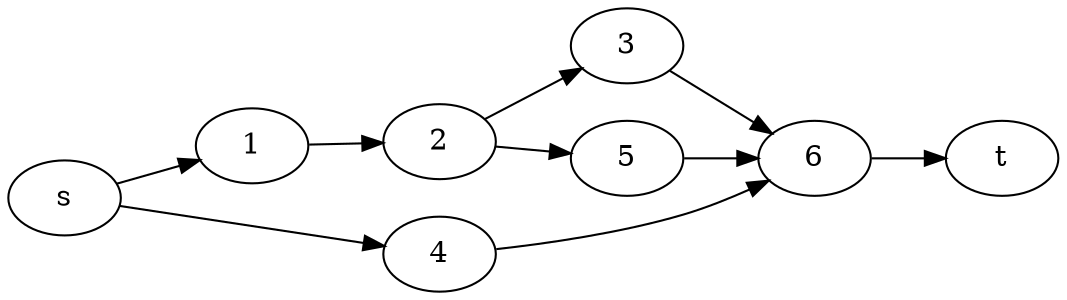 // Precedence Graph
digraph {
	graph [rankdir=LR]
	s -> 1
	s -> 4
	1 -> 2
	2 -> 3
	2 -> 5
	3 -> 6
	4 -> 6
	5 -> 6
	6 -> t
}
